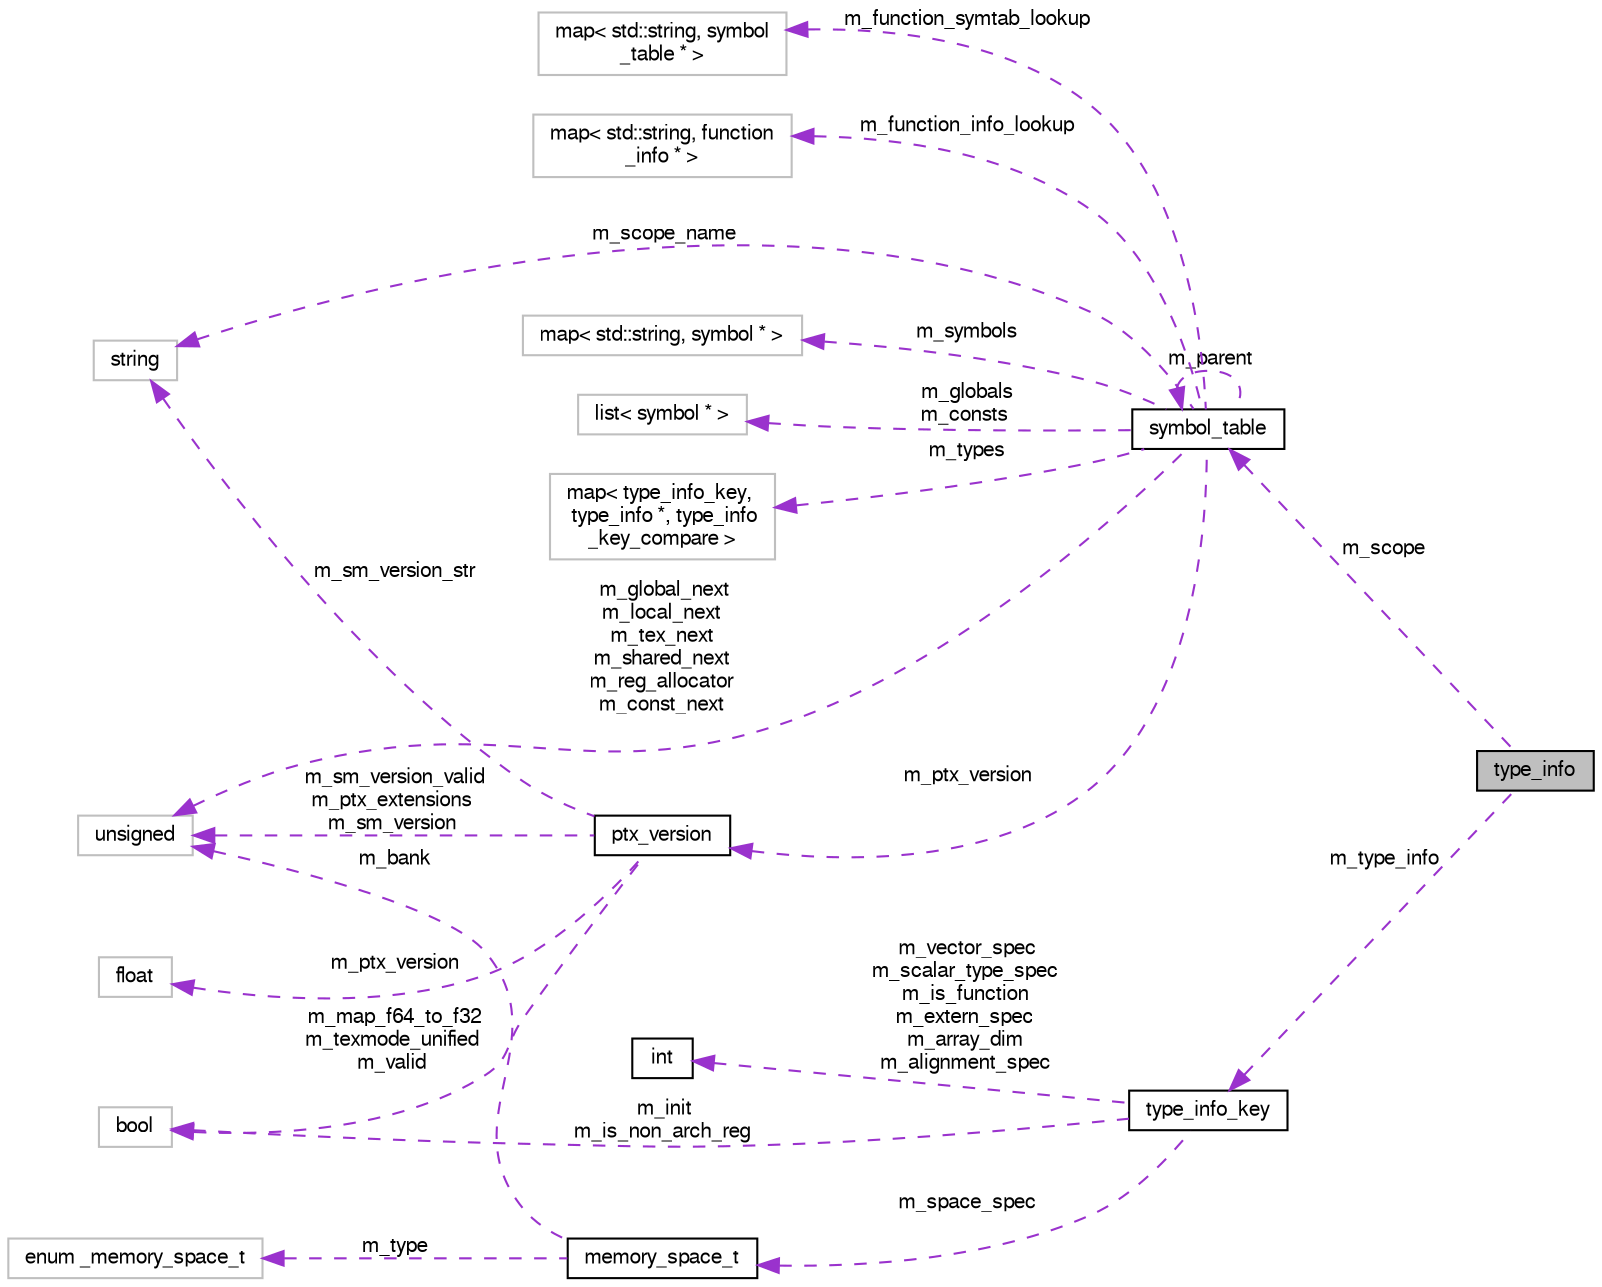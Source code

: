 digraph "type_info"
{
  bgcolor="transparent";
  edge [fontname="FreeSans",fontsize="10",labelfontname="FreeSans",labelfontsize="10"];
  node [fontname="FreeSans",fontsize="10",shape=record];
  rankdir="LR";
  Node1 [label="type_info",height=0.2,width=0.4,color="black", fillcolor="grey75", style="filled", fontcolor="black"];
  Node2 -> Node1 [dir="back",color="darkorchid3",fontsize="10",style="dashed",label=" m_scope" ,fontname="FreeSans"];
  Node2 [label="symbol_table",height=0.2,width=0.4,color="black",URL="$classsymbol__table.html"];
  Node3 -> Node2 [dir="back",color="darkorchid3",fontsize="10",style="dashed",label=" m_symbols" ,fontname="FreeSans"];
  Node3 [label="map\< std::string, symbol * \>",height=0.2,width=0.4,color="grey75"];
  Node2 -> Node2 [dir="back",color="darkorchid3",fontsize="10",style="dashed",label=" m_parent" ,fontname="FreeSans"];
  Node4 -> Node2 [dir="back",color="darkorchid3",fontsize="10",style="dashed",label=" m_globals\nm_consts" ,fontname="FreeSans"];
  Node4 [label="list\< symbol * \>",height=0.2,width=0.4,color="grey75"];
  Node5 -> Node2 [dir="back",color="darkorchid3",fontsize="10",style="dashed",label=" m_types" ,fontname="FreeSans"];
  Node5 [label="map\< type_info_key,\l type_info *, type_info\l_key_compare \>",height=0.2,width=0.4,color="grey75"];
  Node6 -> Node2 [dir="back",color="darkorchid3",fontsize="10",style="dashed",label=" m_ptx_version" ,fontname="FreeSans"];
  Node6 [label="ptx_version",height=0.2,width=0.4,color="black",URL="$classptx__version.html"];
  Node7 -> Node6 [dir="back",color="darkorchid3",fontsize="10",style="dashed",label=" m_ptx_version" ,fontname="FreeSans"];
  Node7 [label="float",height=0.2,width=0.4,color="grey75"];
  Node8 -> Node6 [dir="back",color="darkorchid3",fontsize="10",style="dashed",label=" m_sm_version_str" ,fontname="FreeSans"];
  Node8 [label="string",height=0.2,width=0.4,color="grey75"];
  Node9 -> Node6 [dir="back",color="darkorchid3",fontsize="10",style="dashed",label=" m_map_f64_to_f32\nm_texmode_unified\nm_valid" ,fontname="FreeSans"];
  Node9 [label="bool",height=0.2,width=0.4,color="grey75"];
  Node10 -> Node6 [dir="back",color="darkorchid3",fontsize="10",style="dashed",label=" m_sm_version_valid\nm_ptx_extensions\nm_sm_version" ,fontname="FreeSans"];
  Node10 [label="unsigned",height=0.2,width=0.4,color="grey75"];
  Node8 -> Node2 [dir="back",color="darkorchid3",fontsize="10",style="dashed",label=" m_scope_name" ,fontname="FreeSans"];
  Node11 -> Node2 [dir="back",color="darkorchid3",fontsize="10",style="dashed",label=" m_function_symtab_lookup" ,fontname="FreeSans"];
  Node11 [label="map\< std::string, symbol\l_table * \>",height=0.2,width=0.4,color="grey75"];
  Node12 -> Node2 [dir="back",color="darkorchid3",fontsize="10",style="dashed",label=" m_function_info_lookup" ,fontname="FreeSans"];
  Node12 [label="map\< std::string, function\l_info * \>",height=0.2,width=0.4,color="grey75"];
  Node10 -> Node2 [dir="back",color="darkorchid3",fontsize="10",style="dashed",label=" m_global_next\nm_local_next\nm_tex_next\nm_shared_next\nm_reg_allocator\nm_const_next" ,fontname="FreeSans"];
  Node13 -> Node1 [dir="back",color="darkorchid3",fontsize="10",style="dashed",label=" m_type_info" ,fontname="FreeSans"];
  Node13 [label="type_info_key",height=0.2,width=0.4,color="black",URL="$classtype__info__key.html"];
  Node14 -> Node13 [dir="back",color="darkorchid3",fontsize="10",style="dashed",label=" m_space_spec" ,fontname="FreeSans"];
  Node14 [label="memory_space_t",height=0.2,width=0.4,color="black",URL="$classmemory__space__t.html"];
  Node15 -> Node14 [dir="back",color="darkorchid3",fontsize="10",style="dashed",label=" m_type" ,fontname="FreeSans"];
  Node15 [label="enum _memory_space_t",height=0.2,width=0.4,color="grey75"];
  Node10 -> Node14 [dir="back",color="darkorchid3",fontsize="10",style="dashed",label=" m_bank" ,fontname="FreeSans"];
  Node16 -> Node13 [dir="back",color="darkorchid3",fontsize="10",style="dashed",label=" m_vector_spec\nm_scalar_type_spec\nm_is_function\nm_extern_spec\nm_array_dim\nm_alignment_spec" ,fontname="FreeSans"];
  Node16 [label="int",height=0.2,width=0.4,color="black",URL="$classint.html"];
  Node9 -> Node13 [dir="back",color="darkorchid3",fontsize="10",style="dashed",label=" m_init\nm_is_non_arch_reg" ,fontname="FreeSans"];
}
